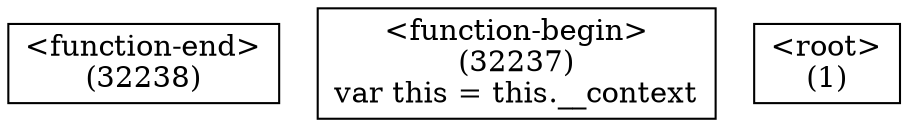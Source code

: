 digraph graphname {
n32238 [shape=box,label="<function-end>
(32238)"];
n32237 [shape=box,label="<function-begin>
(32237)\nvar this = this.__context"];
n1 [shape=box,label="<root>
(1)"];
}
